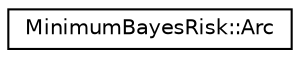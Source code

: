 digraph "Graphical Class Hierarchy"
{
  edge [fontname="Helvetica",fontsize="10",labelfontname="Helvetica",labelfontsize="10"];
  node [fontname="Helvetica",fontsize="10",shape=record];
  rankdir="LR";
  Node0 [label="MinimumBayesRisk::Arc",height=0.2,width=0.4,color="black", fillcolor="white", style="filled",URL="$structkaldi_1_1MinimumBayesRisk_1_1Arc.html"];
}
